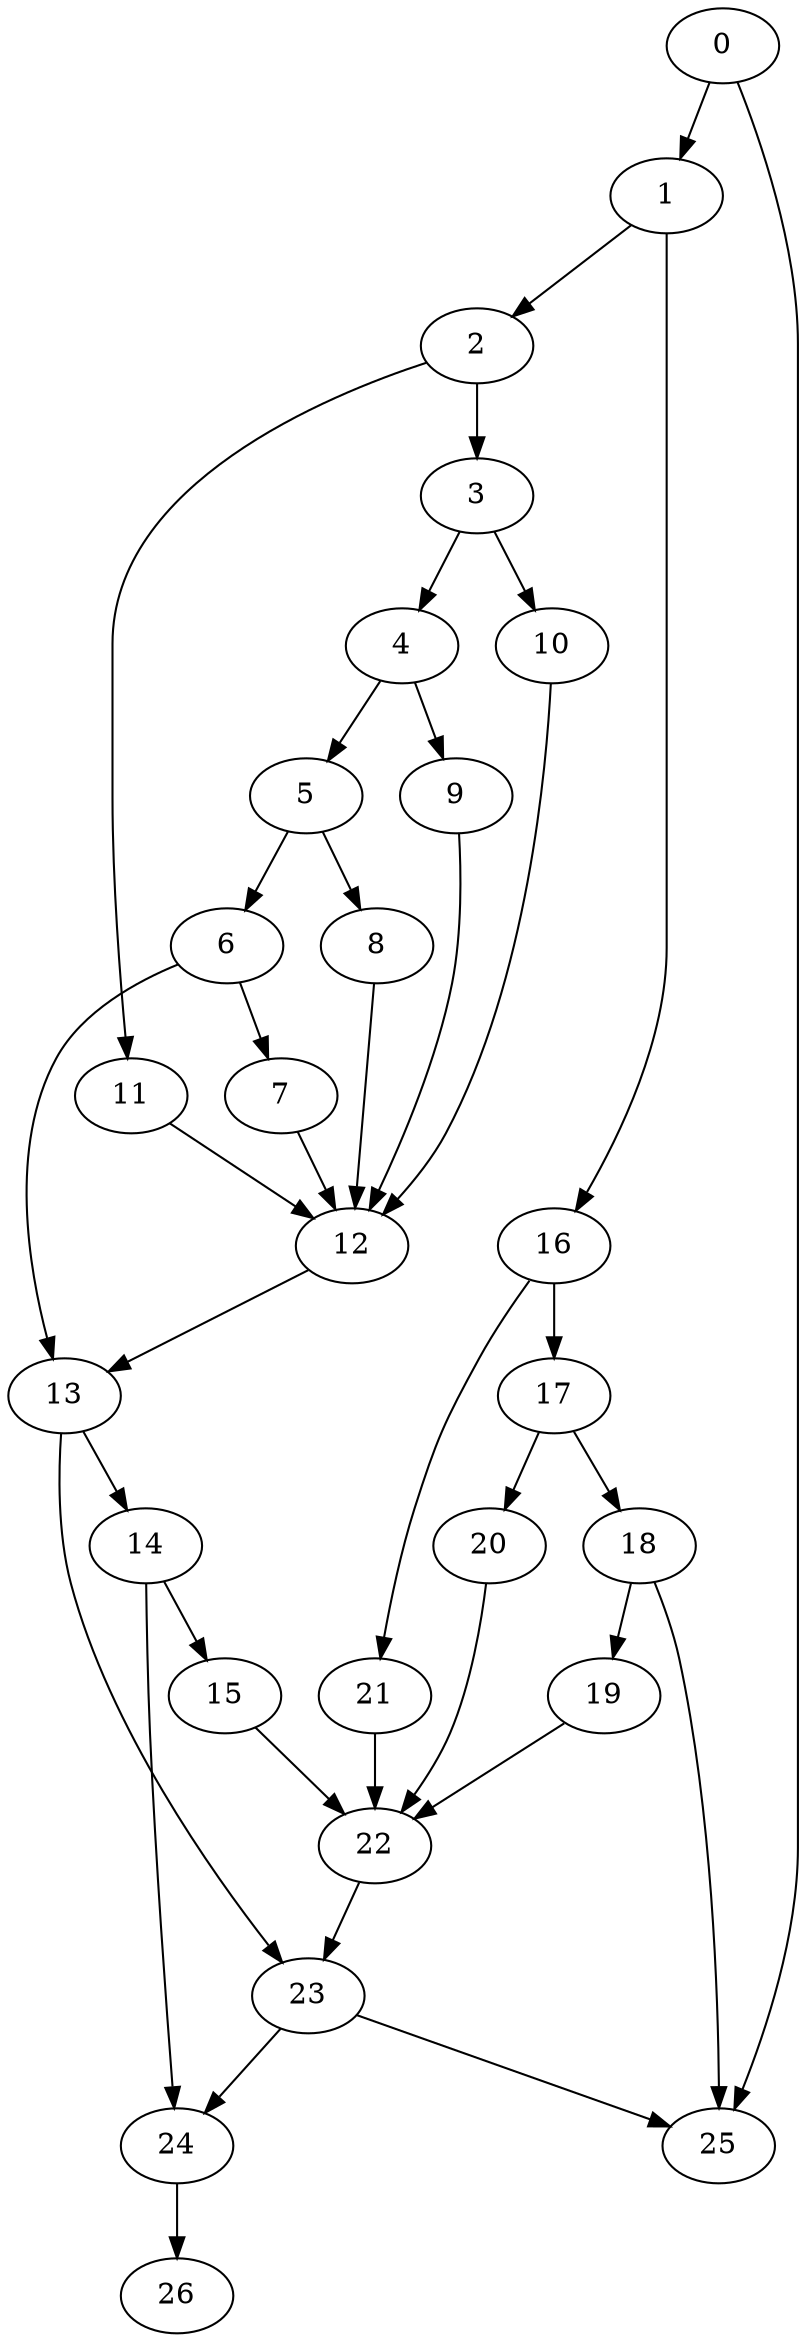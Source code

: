 digraph {
	0
	1
	2
	3
	4
	5
	6
	7
	8
	9
	10
	11
	12
	13
	14
	15
	16
	17
	18
	19
	20
	21
	22
	23
	24
	25
	26
	18 -> 19
	4 -> 9
	14 -> 15
	3 -> 4
	0 -> 25
	18 -> 25
	23 -> 25
	6 -> 7
	8 -> 12
	9 -> 12
	10 -> 12
	11 -> 12
	7 -> 12
	6 -> 13
	12 -> 13
	13 -> 23
	22 -> 23
	1 -> 2
	4 -> 5
	2 -> 11
	1 -> 16
	17 -> 18
	15 -> 22
	19 -> 22
	20 -> 22
	21 -> 22
	5 -> 6
	5 -> 8
	17 -> 20
	14 -> 24
	23 -> 24
	2 -> 3
	3 -> 10
	13 -> 14
	16 -> 17
	16 -> 21
	24 -> 26
	0 -> 1
}
